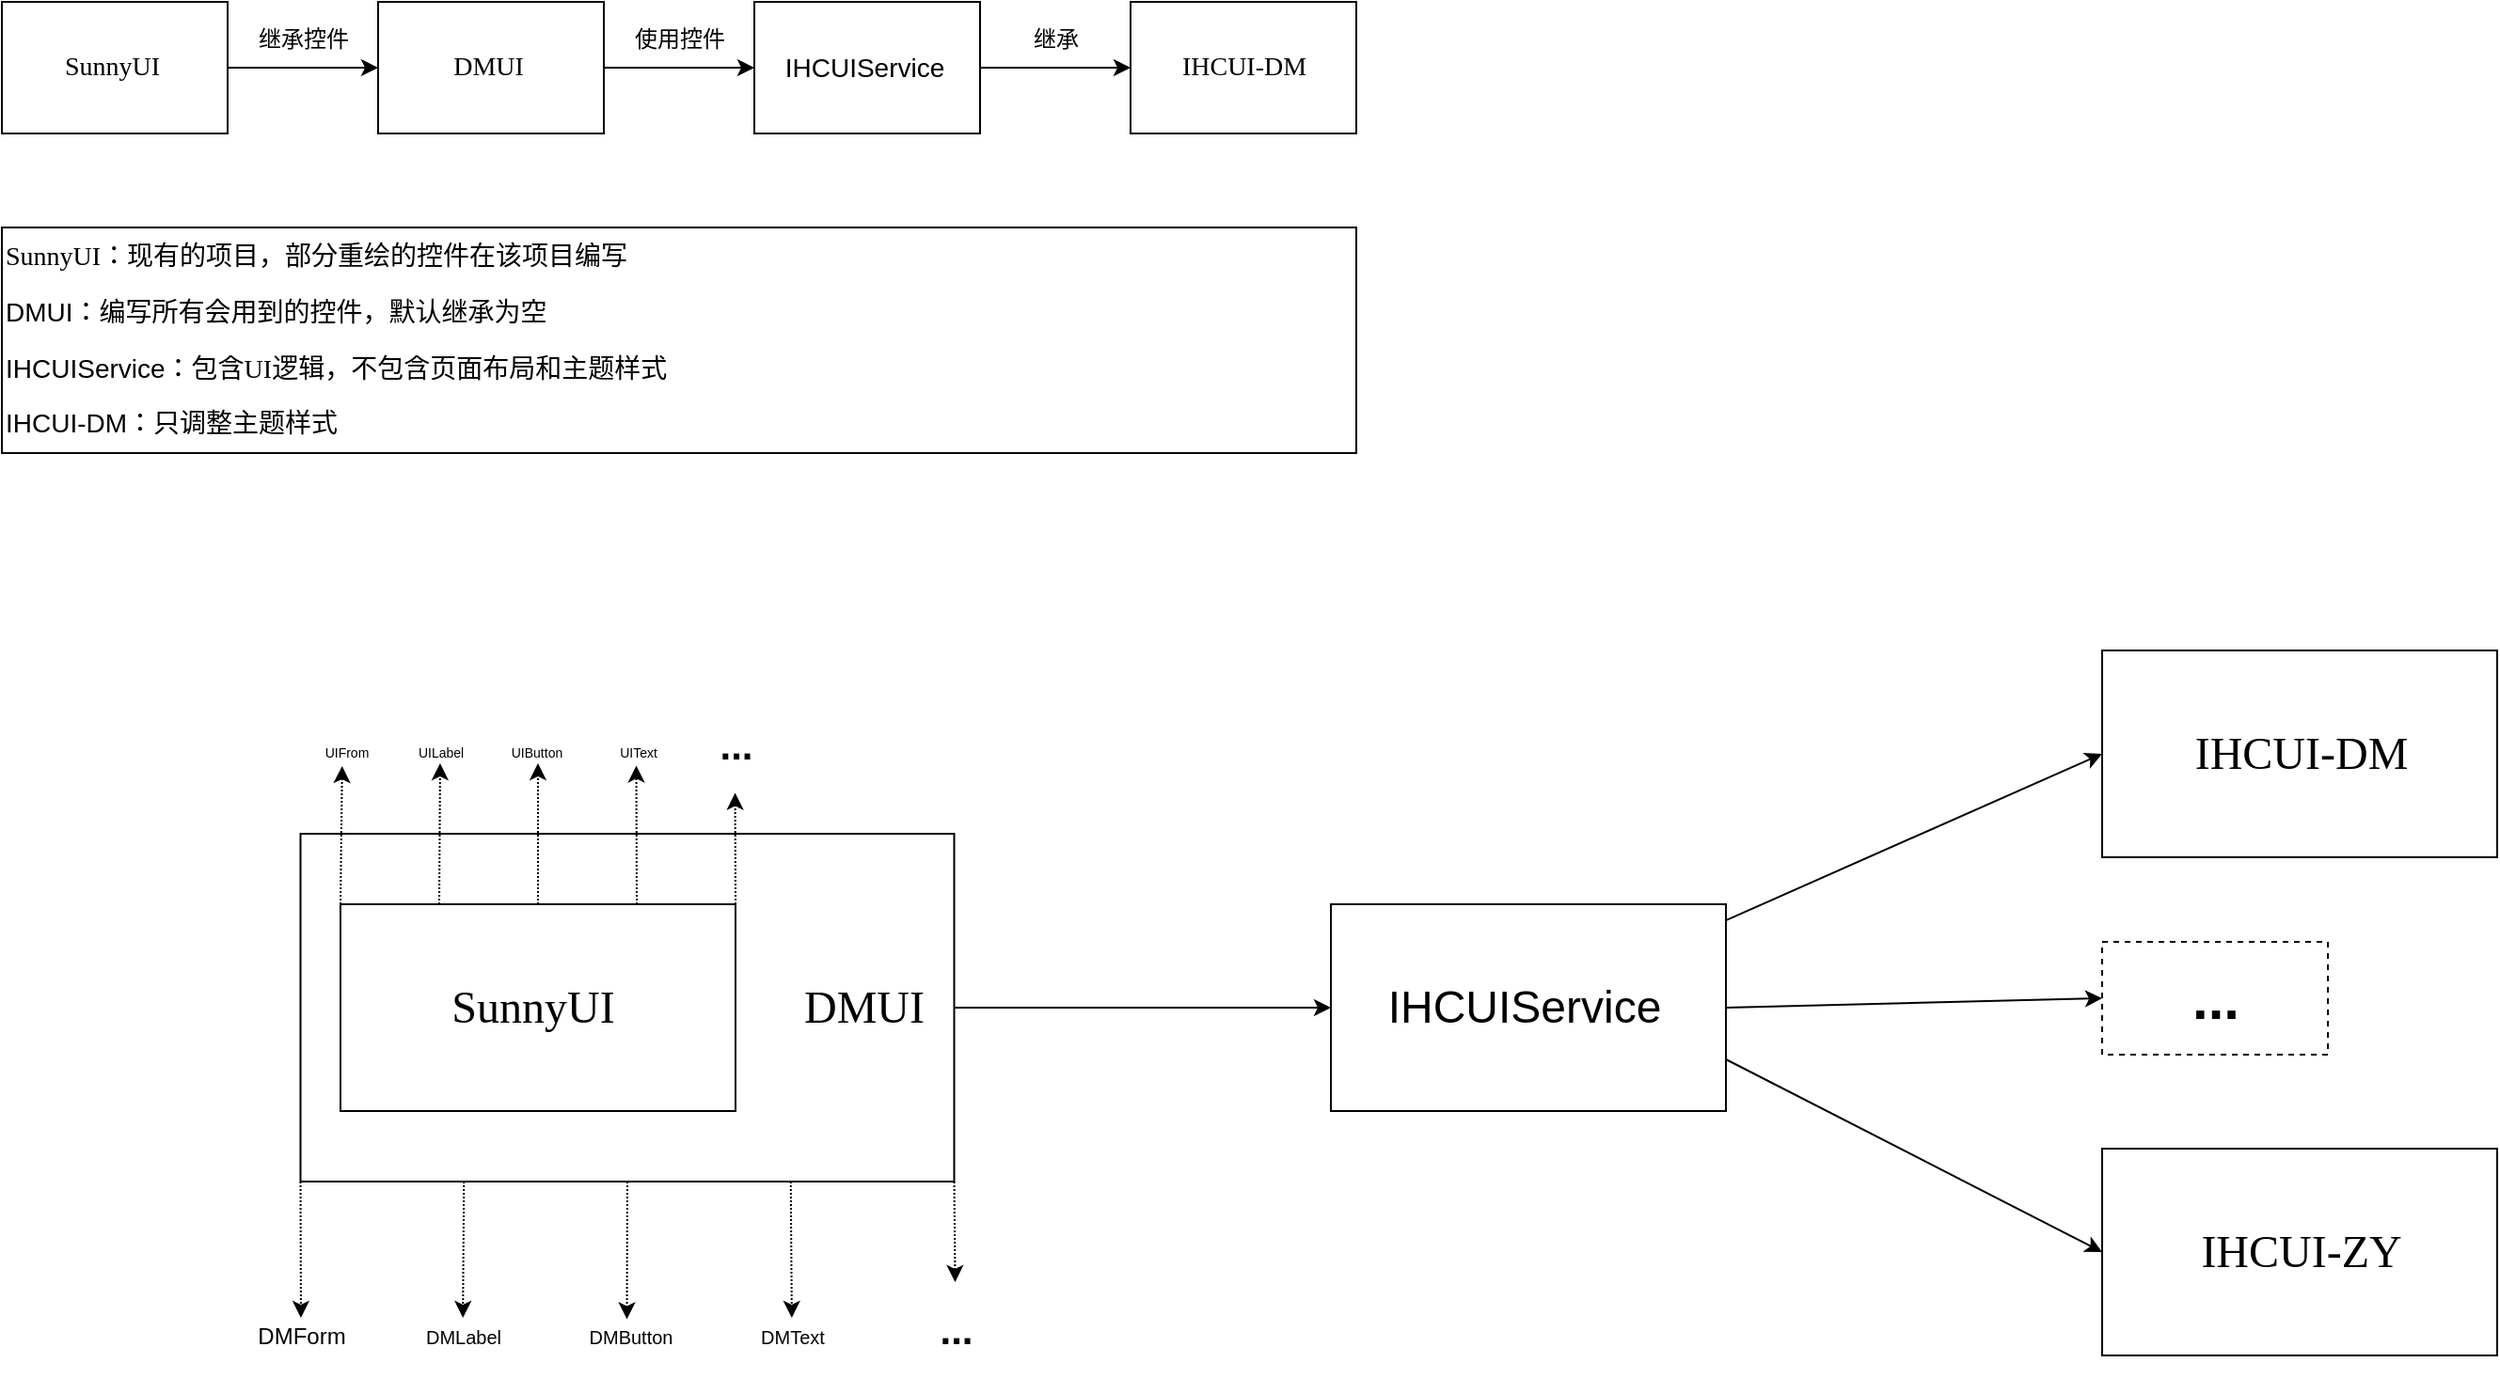 <mxfile version="14.2.6" type="github"><diagram id="NZO_v8oUii13bjceMDO4" name="Page-1"><mxGraphModel dx="1589" dy="877" grid="1" gridSize="10" guides="1" tooltips="1" connect="1" arrows="1" fold="1" page="1" pageScale="1" pageWidth="827" pageHeight="1169" math="0" shadow="0"><root><mxCell id="0"/><mxCell id="1" parent="0"/><mxCell id="ZgH-WrcuVbSsyVBRmRJo-46" style="edgeStyle=none;rounded=0;orthogonalLoop=1;jettySize=auto;html=1;exitX=0;exitY=1;exitDx=0;exitDy=0;dashed=1;dashPattern=1 1;fontSize=7;" edge="1" parent="1" source="ZgH-WrcuVbSsyVBRmRJo-4" target="ZgH-WrcuVbSsyVBRmRJo-20"><mxGeometry relative="1" as="geometry"/></mxCell><mxCell id="ZgH-WrcuVbSsyVBRmRJo-47" style="edgeStyle=none;rounded=0;orthogonalLoop=1;jettySize=auto;html=1;exitX=0.25;exitY=1;exitDx=0;exitDy=0;dashed=1;dashPattern=1 1;fontSize=7;" edge="1" parent="1" source="ZgH-WrcuVbSsyVBRmRJo-4" target="ZgH-WrcuVbSsyVBRmRJo-22"><mxGeometry relative="1" as="geometry"/></mxCell><mxCell id="ZgH-WrcuVbSsyVBRmRJo-48" style="edgeStyle=none;rounded=0;orthogonalLoop=1;jettySize=auto;html=1;exitX=0.5;exitY=1;exitDx=0;exitDy=0;entryX=0.475;entryY=0.035;entryDx=0;entryDy=0;entryPerimeter=0;dashed=1;dashPattern=1 1;fontSize=7;" edge="1" parent="1" source="ZgH-WrcuVbSsyVBRmRJo-4" target="ZgH-WrcuVbSsyVBRmRJo-24"><mxGeometry relative="1" as="geometry"/></mxCell><mxCell id="ZgH-WrcuVbSsyVBRmRJo-51" style="edgeStyle=none;rounded=0;orthogonalLoop=1;jettySize=auto;html=1;exitX=0.75;exitY=1;exitDx=0;exitDy=0;dashed=1;dashPattern=1 1;fontSize=7;" edge="1" parent="1" source="ZgH-WrcuVbSsyVBRmRJo-4" target="ZgH-WrcuVbSsyVBRmRJo-50"><mxGeometry relative="1" as="geometry"/></mxCell><mxCell id="ZgH-WrcuVbSsyVBRmRJo-54" style="edgeStyle=none;rounded=0;orthogonalLoop=1;jettySize=auto;html=1;exitX=1;exitY=1;exitDx=0;exitDy=0;dashed=1;dashPattern=1 1;fontSize=7;" edge="1" parent="1" source="ZgH-WrcuVbSsyVBRmRJo-4" target="ZgH-WrcuVbSsyVBRmRJo-52"><mxGeometry relative="1" as="geometry"/></mxCell><mxCell id="ZgH-WrcuVbSsyVBRmRJo-4" value="&lt;p class=&quot;MsoNormal&quot;&gt;&lt;span style=&quot;font-family: &amp;#34;calibri&amp;#34; ; font-size: 10.5pt&quot;&gt;&amp;nbsp; &amp;nbsp; &amp;nbsp; &amp;nbsp; &amp;nbsp; &amp;nbsp; &amp;nbsp; &amp;nbsp; &amp;nbsp; &amp;nbsp; &amp;nbsp; &amp;nbsp; &amp;nbsp; &amp;nbsp; &amp;nbsp; &amp;nbsp; &amp;nbsp; &amp;nbsp; &amp;nbsp; &amp;nbsp; &amp;nbsp; &amp;nbsp; &amp;nbsp; &amp;nbsp; &amp;nbsp; &amp;nbsp; &amp;nbsp; &amp;nbsp; &amp;nbsp; &amp;nbsp; &amp;nbsp; &amp;nbsp; &amp;nbsp; &amp;nbsp; &amp;nbsp;&lt;/span&gt;&lt;span style=&quot;font-family: &amp;#34;calibri&amp;#34;&quot;&gt;&lt;font style=&quot;font-size: 24px&quot;&gt;&amp;nbsp; DMUI&lt;/font&gt;&lt;/span&gt;&lt;span style=&quot;font-family: &amp;#34;calibri&amp;#34; ; font-size: 10.5pt&quot;&gt;&amp;nbsp;&lt;/span&gt;&lt;/p&gt;" style="html=1;" vertex="1" parent="1"><mxGeometry x="278.75" y="682.5" width="347.5" height="185" as="geometry"/></mxCell><mxCell id="UlCtpWgB-36JyzRvGlzc-9" style="edgeStyle=orthogonalEdgeStyle;rounded=0;orthogonalLoop=1;jettySize=auto;html=1;entryX=0;entryY=0.5;entryDx=0;entryDy=0;" parent="1" source="UlCtpWgB-36JyzRvGlzc-1" target="UlCtpWgB-36JyzRvGlzc-5" edge="1"><mxGeometry relative="1" as="geometry"/></mxCell><mxCell id="UlCtpWgB-36JyzRvGlzc-1" value="&lt;p class=&quot;MsoNormal&quot;&gt;&lt;span style=&quot;font-family: &amp;#34;calibri&amp;#34; ; font-size: 10.5pt&quot;&gt;SunnyUI&amp;nbsp;&lt;/span&gt;&lt;/p&gt;" style="html=1;" parent="1" vertex="1"><mxGeometry x="120" y="240" width="120" height="70" as="geometry"/></mxCell><mxCell id="UlCtpWgB-36JyzRvGlzc-10" style="edgeStyle=orthogonalEdgeStyle;rounded=0;orthogonalLoop=1;jettySize=auto;html=1;exitX=1;exitY=0.5;exitDx=0;exitDy=0;entryX=0;entryY=0.5;entryDx=0;entryDy=0;" parent="1" source="UlCtpWgB-36JyzRvGlzc-5" target="UlCtpWgB-36JyzRvGlzc-6" edge="1"><mxGeometry relative="1" as="geometry"/></mxCell><mxCell id="UlCtpWgB-36JyzRvGlzc-5" value="&lt;p class=&quot;MsoNormal&quot;&gt;&lt;span style=&quot;font-family: &amp;#34;calibri&amp;#34; ; font-size: 10.5pt&quot;&gt;DMUI&amp;nbsp;&lt;/span&gt;&lt;/p&gt;" style="html=1;" parent="1" vertex="1"><mxGeometry x="320" y="240" width="120" height="70" as="geometry"/></mxCell><mxCell id="UlCtpWgB-36JyzRvGlzc-8" style="edgeStyle=orthogonalEdgeStyle;rounded=0;orthogonalLoop=1;jettySize=auto;html=1;entryX=0;entryY=0.5;entryDx=0;entryDy=0;" parent="1" source="UlCtpWgB-36JyzRvGlzc-6" target="UlCtpWgB-36JyzRvGlzc-7" edge="1"><mxGeometry relative="1" as="geometry"/></mxCell><mxCell id="UlCtpWgB-36JyzRvGlzc-6" value="&lt;p class=&quot;MsoNormal&quot;&gt;&lt;span style=&quot;font-size: 10.5pt&quot;&gt;IHCUIService&lt;/span&gt;&lt;span style=&quot;font-family: &amp;#34;calibri&amp;#34; ; font-size: 10.5pt&quot;&gt;&amp;nbsp;&lt;/span&gt;&lt;/p&gt;" style="html=1;" parent="1" vertex="1"><mxGeometry x="520" y="240" width="120" height="70" as="geometry"/></mxCell><mxCell id="UlCtpWgB-36JyzRvGlzc-7" value="&lt;p class=&quot;MsoNormal&quot;&gt;&lt;span style=&quot;font-family: &amp;#34;calibri&amp;#34; ; font-size: 10.5pt&quot;&gt;IHCUI-DM&lt;/span&gt;&lt;/p&gt;" style="html=1;" parent="1" vertex="1"><mxGeometry x="720" y="240" width="120" height="70" as="geometry"/></mxCell><mxCell id="UlCtpWgB-36JyzRvGlzc-13" value="继承控件" style="text;html=1;align=center;verticalAlign=middle;resizable=0;points=[];autosize=1;" parent="1" vertex="1"><mxGeometry x="250" y="250" width="60" height="20" as="geometry"/></mxCell><mxCell id="UlCtpWgB-36JyzRvGlzc-14" value="使用控件" style="text;html=1;align=center;verticalAlign=middle;resizable=0;points=[];autosize=1;" parent="1" vertex="1"><mxGeometry x="450" y="250" width="60" height="20" as="geometry"/></mxCell><mxCell id="UlCtpWgB-36JyzRvGlzc-15" value="继承" style="text;html=1;align=center;verticalAlign=middle;resizable=0;points=[];autosize=1;" parent="1" vertex="1"><mxGeometry x="660" y="250" width="40" height="20" as="geometry"/></mxCell><mxCell id="UlCtpWgB-36JyzRvGlzc-16" value="&lt;p class=&quot;MsoNormal&quot; align=&quot;justify&quot; style=&quot;text-align: justify&quot;&gt;&lt;span style=&quot;font-family: &amp;#34;calibri&amp;#34; ; font-size: 10.5pt&quot;&gt;SunnyUI&lt;/span&gt;&lt;span style=&quot;font-size: 10.5pt&quot;&gt;&lt;font face=&quot;宋体&quot;&gt;：现有的项目，部分重绘的控件在该项目编写&lt;/font&gt;&lt;/span&gt;&lt;span style=&quot;font-size: 10.5pt&quot;&gt;&lt;/span&gt;&lt;/p&gt;&lt;p class=&quot;MsoNormal&quot; align=&quot;justify&quot; style=&quot;text-align: justify&quot;&gt;&lt;span style=&quot;font-size: 10.5pt&quot;&gt;DMUI&lt;font face=&quot;宋体&quot;&gt;：编写所有会用到的控件，默认继承为空&lt;/font&gt;&lt;/span&gt;&lt;span style=&quot;font-size: 10.5pt&quot;&gt;&lt;/span&gt;&lt;/p&gt;&lt;p class=&quot;MsoNormal&quot; align=&quot;justify&quot; style=&quot;text-align: justify&quot;&gt;&lt;span style=&quot;font-size: 10.5pt&quot;&gt;IHCUIService&lt;font face=&quot;宋体&quot;&gt;：包含&lt;/font&gt;&lt;font face=&quot;Calibri&quot;&gt;UI&lt;/font&gt;&lt;font face=&quot;宋体&quot;&gt;逻辑，不包含页面布局和主题样式&lt;/font&gt;&lt;/span&gt;&lt;span style=&quot;font-size: 10.5pt&quot;&gt;&lt;/span&gt;&lt;/p&gt;&lt;p class=&quot;MsoNormal&quot; align=&quot;justify&quot; style=&quot;text-align: justify&quot;&gt;&lt;span style=&quot;font-size: 10.5pt&quot;&gt;IHCUI-DM&lt;font face=&quot;宋体&quot;&gt;：只调整主题样式&lt;/font&gt;&lt;/span&gt;&lt;span style=&quot;font-family: &amp;#34;calibri&amp;#34; ; font-size: 10.5pt&quot;&gt;&lt;/span&gt;&lt;/p&gt;" style="rounded=0;whiteSpace=wrap;html=1;align=left;" parent="1" vertex="1"><mxGeometry x="120" y="360" width="720" height="120" as="geometry"/></mxCell><mxCell id="ZgH-WrcuVbSsyVBRmRJo-59" style="edgeStyle=none;rounded=0;orthogonalLoop=1;jettySize=auto;html=1;exitX=0;exitY=0;exitDx=0;exitDy=0;entryX=0.469;entryY=1.15;entryDx=0;entryDy=0;entryPerimeter=0;dashed=1;dashPattern=1 1;fontSize=7;" edge="1" parent="1" source="ZgH-WrcuVbSsyVBRmRJo-2" target="ZgH-WrcuVbSsyVBRmRJo-55"><mxGeometry relative="1" as="geometry"/></mxCell><mxCell id="ZgH-WrcuVbSsyVBRmRJo-60" style="edgeStyle=none;rounded=0;orthogonalLoop=1;jettySize=auto;html=1;exitX=0.25;exitY=0;exitDx=0;exitDy=0;dashed=1;dashPattern=1 1;fontSize=7;" edge="1" parent="1" source="ZgH-WrcuVbSsyVBRmRJo-2" target="ZgH-WrcuVbSsyVBRmRJo-56"><mxGeometry relative="1" as="geometry"/></mxCell><mxCell id="ZgH-WrcuVbSsyVBRmRJo-61" style="edgeStyle=none;rounded=0;orthogonalLoop=1;jettySize=auto;html=1;exitX=0.5;exitY=0;exitDx=0;exitDy=0;entryX=0.514;entryY=1;entryDx=0;entryDy=0;entryPerimeter=0;dashed=1;dashPattern=1 1;fontSize=7;" edge="1" parent="1" source="ZgH-WrcuVbSsyVBRmRJo-2" target="ZgH-WrcuVbSsyVBRmRJo-57"><mxGeometry relative="1" as="geometry"/></mxCell><mxCell id="ZgH-WrcuVbSsyVBRmRJo-62" style="edgeStyle=none;rounded=0;orthogonalLoop=1;jettySize=auto;html=1;exitX=0.75;exitY=0;exitDx=0;exitDy=0;entryX=0.485;entryY=1.122;entryDx=0;entryDy=0;entryPerimeter=0;dashed=1;dashPattern=1 1;fontSize=7;" edge="1" parent="1" source="ZgH-WrcuVbSsyVBRmRJo-2" target="ZgH-WrcuVbSsyVBRmRJo-58"><mxGeometry relative="1" as="geometry"/></mxCell><mxCell id="ZgH-WrcuVbSsyVBRmRJo-64" style="edgeStyle=none;rounded=0;orthogonalLoop=1;jettySize=auto;html=1;exitX=1;exitY=0;exitDx=0;exitDy=0;entryX=0.493;entryY=1.015;entryDx=0;entryDy=0;entryPerimeter=0;dashed=1;dashPattern=1 1;fontSize=7;" edge="1" parent="1" source="ZgH-WrcuVbSsyVBRmRJo-2" target="ZgH-WrcuVbSsyVBRmRJo-63"><mxGeometry relative="1" as="geometry"/></mxCell><mxCell id="ZgH-WrcuVbSsyVBRmRJo-2" value="&lt;p class=&quot;MsoNormal&quot;&gt;&lt;span style=&quot;font-family: &amp;#34;calibri&amp;#34;&quot;&gt;&lt;font style=&quot;font-size: 24px&quot;&gt;SunnyUI&amp;nbsp;&lt;/font&gt;&lt;/span&gt;&lt;/p&gt;" style="html=1;" vertex="1" parent="1"><mxGeometry x="300" y="720" width="210" height="110" as="geometry"/></mxCell><mxCell id="ZgH-WrcuVbSsyVBRmRJo-3" style="edgeStyle=orthogonalEdgeStyle;rounded=0;orthogonalLoop=1;jettySize=auto;html=1;exitX=1;exitY=0.5;exitDx=0;exitDy=0;entryX=0;entryY=0.5;entryDx=0;entryDy=0;" edge="1" parent="1" source="ZgH-WrcuVbSsyVBRmRJo-4" target="ZgH-WrcuVbSsyVBRmRJo-6"><mxGeometry relative="1" as="geometry"/></mxCell><mxCell id="ZgH-WrcuVbSsyVBRmRJo-5" style="rounded=0;orthogonalLoop=1;jettySize=auto;html=1;entryX=0;entryY=0.5;entryDx=0;entryDy=0;" edge="1" parent="1" source="ZgH-WrcuVbSsyVBRmRJo-6" target="ZgH-WrcuVbSsyVBRmRJo-7"><mxGeometry relative="1" as="geometry"/></mxCell><mxCell id="ZgH-WrcuVbSsyVBRmRJo-15" style="edgeStyle=none;rounded=0;orthogonalLoop=1;jettySize=auto;html=1;exitX=1;exitY=0.75;exitDx=0;exitDy=0;entryX=0;entryY=0.5;entryDx=0;entryDy=0;" edge="1" parent="1" source="ZgH-WrcuVbSsyVBRmRJo-6" target="ZgH-WrcuVbSsyVBRmRJo-14"><mxGeometry relative="1" as="geometry"/></mxCell><mxCell id="ZgH-WrcuVbSsyVBRmRJo-17" style="edgeStyle=none;rounded=0;orthogonalLoop=1;jettySize=auto;html=1;exitX=1;exitY=0.5;exitDx=0;exitDy=0;entryX=0;entryY=0.5;entryDx=0;entryDy=0;" edge="1" parent="1" source="ZgH-WrcuVbSsyVBRmRJo-6" target="ZgH-WrcuVbSsyVBRmRJo-45"><mxGeometry relative="1" as="geometry"><mxPoint x="1156.5" y="760" as="targetPoint"/></mxGeometry></mxCell><mxCell id="ZgH-WrcuVbSsyVBRmRJo-6" value="&lt;p class=&quot;MsoNormal&quot; style=&quot;font-size: 24px&quot;&gt;&lt;span&gt;IHCUIService&lt;/span&gt;&lt;span style=&quot;font-family: &amp;#34;calibri&amp;#34;&quot;&gt;&amp;nbsp;&lt;/span&gt;&lt;/p&gt;" style="html=1;" vertex="1" parent="1"><mxGeometry x="826.5" y="720" width="210" height="110" as="geometry"/></mxCell><mxCell id="ZgH-WrcuVbSsyVBRmRJo-7" value="&lt;p class=&quot;MsoNormal&quot;&gt;&lt;span style=&quot;font-family: &amp;#34;calibri&amp;#34;&quot;&gt;&lt;font style=&quot;font-size: 24px&quot;&gt;IHCUI-DM&lt;/font&gt;&lt;/span&gt;&lt;/p&gt;" style="html=1;" vertex="1" parent="1"><mxGeometry x="1236.5" y="585" width="210" height="110" as="geometry"/></mxCell><mxCell id="ZgH-WrcuVbSsyVBRmRJo-14" value="&lt;p class=&quot;MsoNormal&quot;&gt;&lt;span style=&quot;font-family: &amp;#34;calibri&amp;#34;&quot;&gt;&lt;font style=&quot;font-size: 24px&quot;&gt;IHCUI-ZY&lt;/font&gt;&lt;/span&gt;&lt;/p&gt;" style="html=1;" vertex="1" parent="1"><mxGeometry x="1236.5" y="850" width="210" height="110" as="geometry"/></mxCell><mxCell id="ZgH-WrcuVbSsyVBRmRJo-20" value="&lt;font style=&quot;font-size: 12px&quot;&gt;DMForm&lt;/font&gt;" style="text;html=1;align=center;verticalAlign=middle;resizable=0;points=[];autosize=1;fontSize=10;" vertex="1" parent="1"><mxGeometry x="244" y="940" width="70" height="20" as="geometry"/></mxCell><mxCell id="ZgH-WrcuVbSsyVBRmRJo-22" value="DMLabel" style="text;html=1;align=center;verticalAlign=middle;resizable=0;points=[];autosize=1;fontSize=10;" vertex="1" parent="1"><mxGeometry x="330" y="940" width="70" height="20" as="geometry"/></mxCell><mxCell id="ZgH-WrcuVbSsyVBRmRJo-24" value="DMButton" style="text;html=1;align=center;verticalAlign=middle;resizable=0;points=[];autosize=1;fontSize=10;" vertex="1" parent="1"><mxGeometry x="419" y="940" width="70" height="20" as="geometry"/></mxCell><mxCell id="ZgH-WrcuVbSsyVBRmRJo-45" value="&lt;font size=&quot;1&quot;&gt;&lt;b style=&quot;font-size: 30px&quot;&gt;...&lt;/b&gt;&lt;/font&gt;" style="whiteSpace=wrap;html=1;fontSize=7;dashed=1;" vertex="1" parent="1"><mxGeometry x="1236.5" y="740" width="120" height="60" as="geometry"/></mxCell><mxCell id="ZgH-WrcuVbSsyVBRmRJo-50" value="DMText" style="text;html=1;align=center;verticalAlign=middle;resizable=0;points=[];autosize=1;fontSize=10;" vertex="1" parent="1"><mxGeometry x="510" y="940" width="60" height="20" as="geometry"/></mxCell><mxCell id="ZgH-WrcuVbSsyVBRmRJo-52" value="&lt;p&gt;&lt;font size=&quot;1&quot;&gt;&lt;b style=&quot;font-size: 21px&quot;&gt;...&lt;/b&gt;&lt;/font&gt;&lt;/p&gt;" style="text;html=1;align=center;verticalAlign=middle;resizable=0;points=[];autosize=1;fontSize=10;labelPosition=center;verticalLabelPosition=middle;" vertex="1" parent="1"><mxGeometry x="612" y="921" width="30" height="50" as="geometry"/></mxCell><mxCell id="ZgH-WrcuVbSsyVBRmRJo-55" value="UIFrom" style="text;html=1;align=center;verticalAlign=middle;resizable=0;points=[];autosize=1;fontSize=7;" vertex="1" parent="1"><mxGeometry x="272.75" y="635" width="60" height="10" as="geometry"/></mxCell><mxCell id="ZgH-WrcuVbSsyVBRmRJo-56" value="UILabel" style="text;html=1;align=center;verticalAlign=middle;resizable=0;points=[];autosize=1;fontSize=7;" vertex="1" parent="1"><mxGeometry x="323" y="635" width="60" height="10" as="geometry"/></mxCell><mxCell id="ZgH-WrcuVbSsyVBRmRJo-57" value="UIButton" style="text;html=1;align=center;verticalAlign=middle;resizable=0;points=[];autosize=1;fontSize=7;" vertex="1" parent="1"><mxGeometry x="369" y="635" width="70" height="10" as="geometry"/></mxCell><mxCell id="ZgH-WrcuVbSsyVBRmRJo-58" value="UIText" style="text;html=1;align=center;verticalAlign=middle;resizable=0;points=[];autosize=1;fontSize=7;" vertex="1" parent="1"><mxGeometry x="433" y="635" width="50" height="10" as="geometry"/></mxCell><mxCell id="ZgH-WrcuVbSsyVBRmRJo-63" value="&lt;p&gt;&lt;font size=&quot;1&quot;&gt;&lt;b style=&quot;font-size: 21px&quot;&gt;...&lt;/b&gt;&lt;/font&gt;&lt;/p&gt;" style="text;html=1;align=center;verticalAlign=middle;resizable=0;points=[];autosize=1;fontSize=10;labelPosition=center;verticalLabelPosition=middle;" vertex="1" parent="1"><mxGeometry x="495" y="610" width="30" height="50" as="geometry"/></mxCell></root></mxGraphModel></diagram></mxfile>